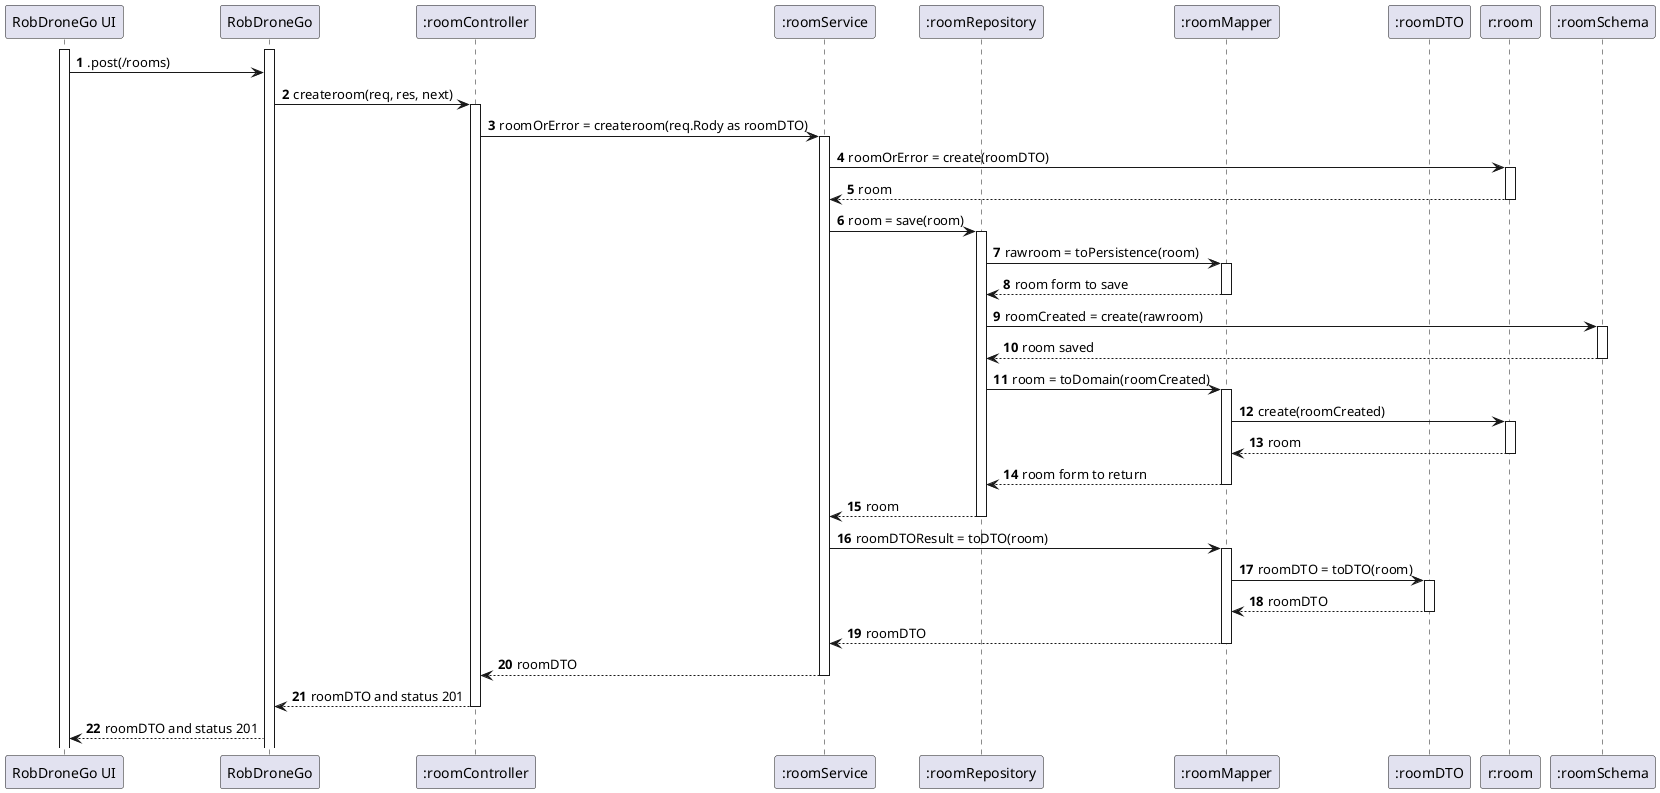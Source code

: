 @startuml

autonumber
participant "RobDroneGo UI" as UI
participant "RobDroneGo" as API
participant ":roomController" as RC
participant ":roomService" as RS
participant ":roomRepository" as RR
participant ":roomMapper" as RM
participant ":roomDTO" as DTO
participant "r:room" as R
participant ":roomSchema" as RSchema


activate UI
activate API
UI -> API : .post(/rooms)
API -> RC : createroom(req, res, next)
activate RC
RC -> RS : roomOrError = createroom(req.Rody as roomDTO)
activate RS
RS -> R : roomOrError = create(roomDTO)
activate R
R --> RS : room
deactivate R
RS -> RR : room = save(room)
activate RR
RR -> RM : rawroom = toPersistence(room)
activate RM
RM --> RR : room form to save
deactivate RM
RR -> RSchema : roomCreated = create(rawroom)
activate RSchema
RSchema --> RR : room saved
deactivate RSchema
deactivate RM
RR -> RM : room = toDomain(roomCreated)
activate RM
RM -> R : create(roomCreated)
activate R
R --> RM : room
deactivate R
RM --> RR : room form to return
deactivate RM
RR --> RS : room
deactivate RR
RS -> RM : roomDTOResult = toDTO(room)
activate RM
RM -> DTO : roomDTO = toDTO(room)
activate DTO
DTO --> RM : roomDTO
deactivate DTO
RM --> RS : roomDTO
deactivate RM
RS --> RC : roomDTO
deactivate RS
RC --> API : roomDTO and status 201
deactivate RC
API --> UI : roomDTO and status 201

@enduml